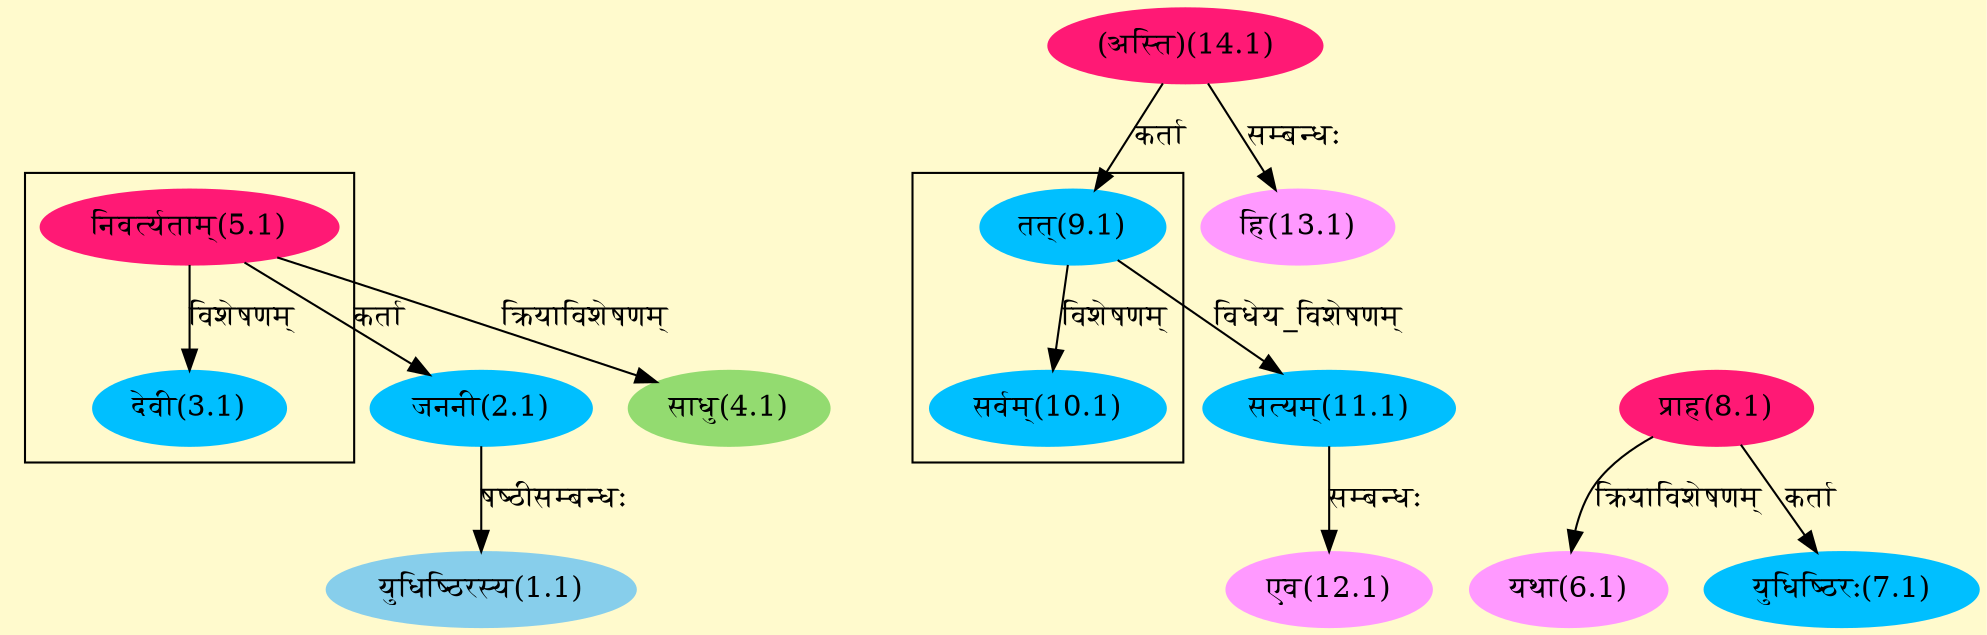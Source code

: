 digraph G{
rankdir=BT;
 compound=true;
 bgcolor="lemonchiffon1";

subgraph cluster_1{
Node3_1 [style=filled, color="#00BFFF" label = "देवी(3.1)"]
Node5_1 [style=filled, color="#FF1975" label = "निवर्त्यताम्(5.1)"]

}

subgraph cluster_2{
Node10_1 [style=filled, color="#00BFFF" label = "सर्वम्(10.1)"]
Node9_1 [style=filled, color="#00BFFF" label = "तत्(9.1)"]

}
Node1_1 [style=filled, color="#87CEEB" label = "युधिष्ठिरस्य(1.1)"]
Node2_1 [style=filled, color="#00BFFF" label = "जननी(2.1)"]
Node5_1 [style=filled, color="#FF1975" label = "निवर्त्यताम्(5.1)"]
Node4_1 [style=filled, color="#93DB70" label = "साधु(4.1)"]
Node6_1 [style=filled, color="#FF99FF" label = "यथा(6.1)"]
Node8_1 [style=filled, color="#FF1975" label = "प्राह(8.1)"]
Node7_1 [style=filled, color="#00BFFF" label = "युधिष्ठिरः(7.1)"]
Node [style=filled, color="" label = "()"]
Node9_1 [style=filled, color="#00BFFF" label = "तत्(9.1)"]
Node14_1 [style=filled, color="#FF1975" label = "(अस्ति)(14.1)"]
Node11_1 [style=filled, color="#00BFFF" label = "सत्यम्(11.1)"]
Node12_1 [style=filled, color="#FF99FF" label = "एव(12.1)"]
Node13_1 [style=filled, color="#FF99FF" label = "हि(13.1)"]
/* Start of Relations section */

Node1_1 -> Node2_1 [  label="षष्ठीसम्बन्धः"  dir="back" ]
Node2_1 -> Node5_1 [  label="कर्ता"  dir="back" ]
Node3_1 -> Node5_1 [  label="विशेषणम्"  dir="back" ]
Node4_1 -> Node5_1 [  label="क्रियाविशेषणम्"  dir="back" ]
Node6_1 -> Node8_1 [  label="क्रियाविशेषणम्"  dir="back" ]
Node7_1 -> Node8_1 [  label="कर्ता"  dir="back" ]
Node9_1 -> Node14_1 [  label="कर्ता"  dir="back" ]
Node10_1 -> Node9_1 [  label="विशेषणम्"  dir="back" ]
Node11_1 -> Node9_1 [  label="विधेय_विशेषणम्"  dir="back" ]
Node12_1 -> Node11_1 [  label="सम्बन्धः"  dir="back" ]
Node13_1 -> Node14_1 [  label="सम्बन्धः"  dir="back" ]
}
